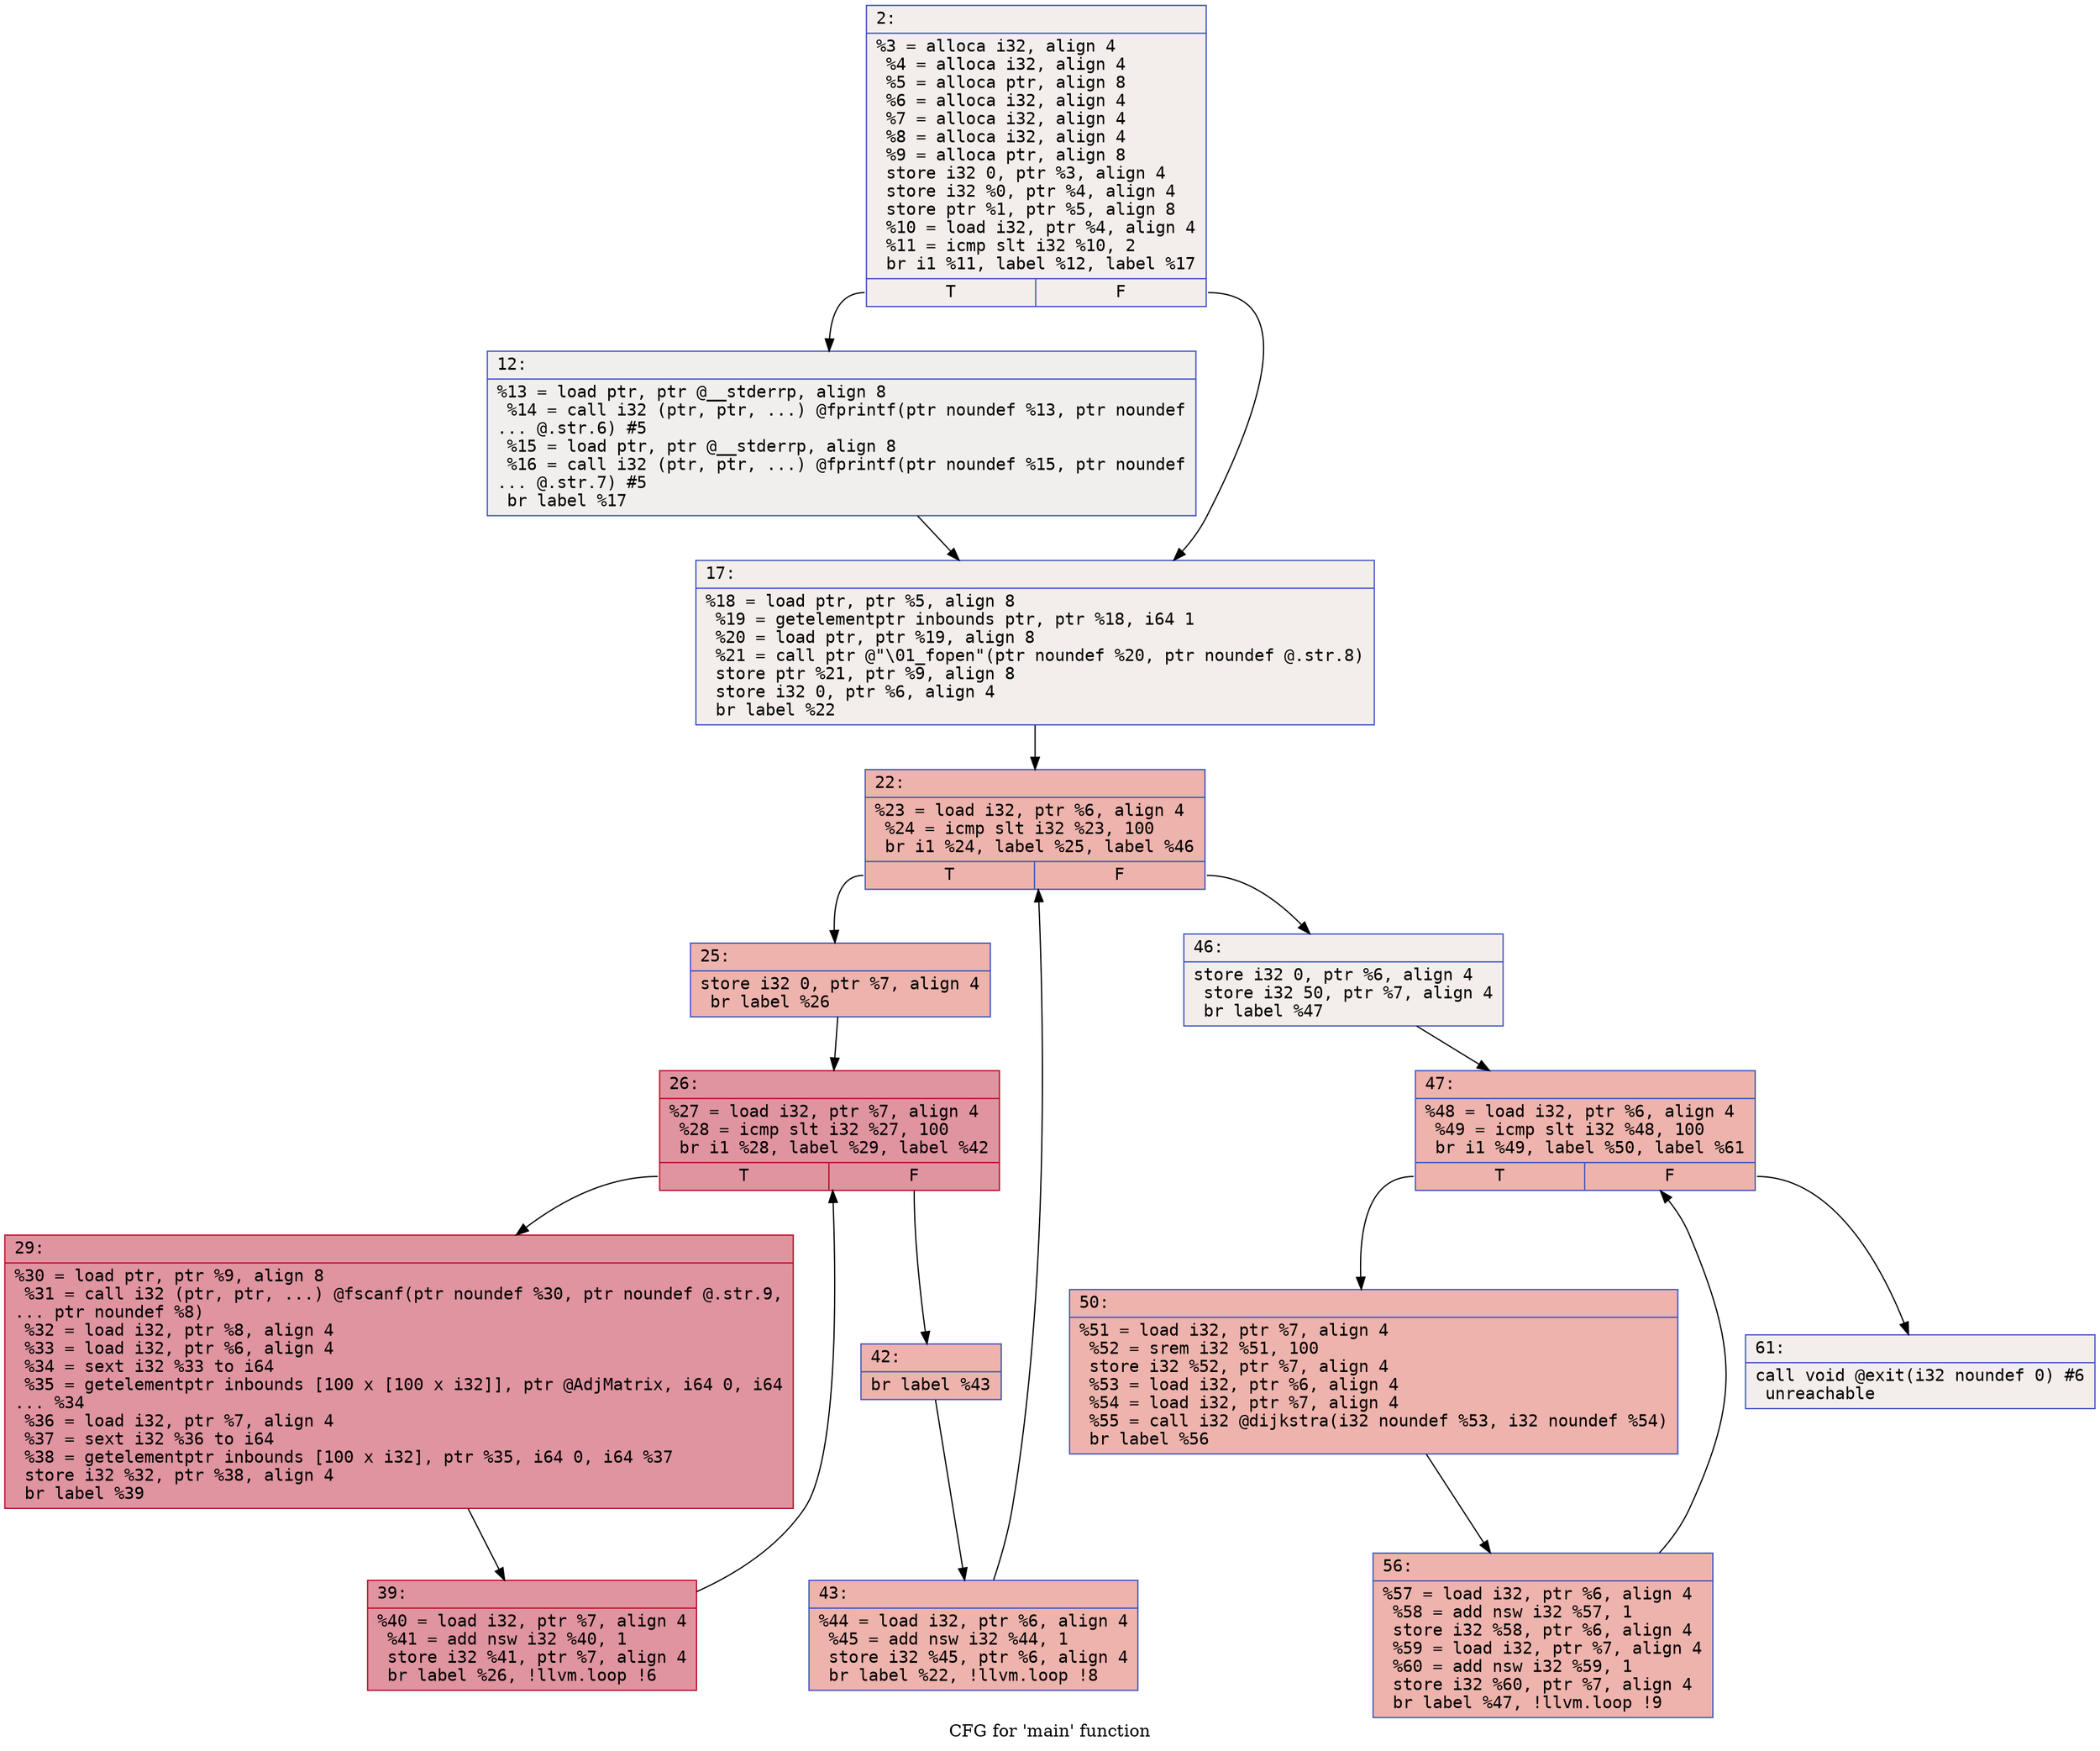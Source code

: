 digraph "CFG for 'main' function" {
	label="CFG for 'main' function";

	Node0x6000035d2d50 [shape=record,color="#3d50c3ff", style=filled, fillcolor="#e5d8d170" fontname="Courier",label="{2:\l|  %3 = alloca i32, align 4\l  %4 = alloca i32, align 4\l  %5 = alloca ptr, align 8\l  %6 = alloca i32, align 4\l  %7 = alloca i32, align 4\l  %8 = alloca i32, align 4\l  %9 = alloca ptr, align 8\l  store i32 0, ptr %3, align 4\l  store i32 %0, ptr %4, align 4\l  store ptr %1, ptr %5, align 8\l  %10 = load i32, ptr %4, align 4\l  %11 = icmp slt i32 %10, 2\l  br i1 %11, label %12, label %17\l|{<s0>T|<s1>F}}"];
	Node0x6000035d2d50:s0 -> Node0x6000035d2da0[tooltip="2 -> 12\nProbability 50.00%" ];
	Node0x6000035d2d50:s1 -> Node0x6000035d2df0[tooltip="2 -> 17\nProbability 50.00%" ];
	Node0x6000035d2da0 [shape=record,color="#3d50c3ff", style=filled, fillcolor="#e0dbd870" fontname="Courier",label="{12:\l|  %13 = load ptr, ptr @__stderrp, align 8\l  %14 = call i32 (ptr, ptr, ...) @fprintf(ptr noundef %13, ptr noundef\l... @.str.6) #5\l  %15 = load ptr, ptr @__stderrp, align 8\l  %16 = call i32 (ptr, ptr, ...) @fprintf(ptr noundef %15, ptr noundef\l... @.str.7) #5\l  br label %17\l}"];
	Node0x6000035d2da0 -> Node0x6000035d2df0[tooltip="12 -> 17\nProbability 100.00%" ];
	Node0x6000035d2df0 [shape=record,color="#3d50c3ff", style=filled, fillcolor="#e5d8d170" fontname="Courier",label="{17:\l|  %18 = load ptr, ptr %5, align 8\l  %19 = getelementptr inbounds ptr, ptr %18, i64 1\l  %20 = load ptr, ptr %19, align 8\l  %21 = call ptr @\"\\01_fopen\"(ptr noundef %20, ptr noundef @.str.8)\l  store ptr %21, ptr %9, align 8\l  store i32 0, ptr %6, align 4\l  br label %22\l}"];
	Node0x6000035d2df0 -> Node0x6000035d2e40[tooltip="17 -> 22\nProbability 100.00%" ];
	Node0x6000035d2e40 [shape=record,color="#3d50c3ff", style=filled, fillcolor="#d6524470" fontname="Courier",label="{22:\l|  %23 = load i32, ptr %6, align 4\l  %24 = icmp slt i32 %23, 100\l  br i1 %24, label %25, label %46\l|{<s0>T|<s1>F}}"];
	Node0x6000035d2e40:s0 -> Node0x6000035d2e90[tooltip="22 -> 25\nProbability 100.00%" ];
	Node0x6000035d2e40:s1 -> Node0x6000035d3070[tooltip="22 -> 46\nProbability 0.00%" ];
	Node0x6000035d2e90 [shape=record,color="#3d50c3ff", style=filled, fillcolor="#d6524470" fontname="Courier",label="{25:\l|  store i32 0, ptr %7, align 4\l  br label %26\l}"];
	Node0x6000035d2e90 -> Node0x6000035d2ee0[tooltip="25 -> 26\nProbability 100.00%" ];
	Node0x6000035d2ee0 [shape=record,color="#b70d28ff", style=filled, fillcolor="#b70d2870" fontname="Courier",label="{26:\l|  %27 = load i32, ptr %7, align 4\l  %28 = icmp slt i32 %27, 100\l  br i1 %28, label %29, label %42\l|{<s0>T|<s1>F}}"];
	Node0x6000035d2ee0:s0 -> Node0x6000035d2f30[tooltip="26 -> 29\nProbability 96.88%" ];
	Node0x6000035d2ee0:s1 -> Node0x6000035d2fd0[tooltip="26 -> 42\nProbability 3.12%" ];
	Node0x6000035d2f30 [shape=record,color="#b70d28ff", style=filled, fillcolor="#b70d2870" fontname="Courier",label="{29:\l|  %30 = load ptr, ptr %9, align 8\l  %31 = call i32 (ptr, ptr, ...) @fscanf(ptr noundef %30, ptr noundef @.str.9,\l... ptr noundef %8)\l  %32 = load i32, ptr %8, align 4\l  %33 = load i32, ptr %6, align 4\l  %34 = sext i32 %33 to i64\l  %35 = getelementptr inbounds [100 x [100 x i32]], ptr @AdjMatrix, i64 0, i64\l... %34\l  %36 = load i32, ptr %7, align 4\l  %37 = sext i32 %36 to i64\l  %38 = getelementptr inbounds [100 x i32], ptr %35, i64 0, i64 %37\l  store i32 %32, ptr %38, align 4\l  br label %39\l}"];
	Node0x6000035d2f30 -> Node0x6000035d2f80[tooltip="29 -> 39\nProbability 100.00%" ];
	Node0x6000035d2f80 [shape=record,color="#b70d28ff", style=filled, fillcolor="#b70d2870" fontname="Courier",label="{39:\l|  %40 = load i32, ptr %7, align 4\l  %41 = add nsw i32 %40, 1\l  store i32 %41, ptr %7, align 4\l  br label %26, !llvm.loop !6\l}"];
	Node0x6000035d2f80 -> Node0x6000035d2ee0[tooltip="39 -> 26\nProbability 100.00%" ];
	Node0x6000035d2fd0 [shape=record,color="#3d50c3ff", style=filled, fillcolor="#d6524470" fontname="Courier",label="{42:\l|  br label %43\l}"];
	Node0x6000035d2fd0 -> Node0x6000035d3020[tooltip="42 -> 43\nProbability 100.00%" ];
	Node0x6000035d3020 [shape=record,color="#3d50c3ff", style=filled, fillcolor="#d6524470" fontname="Courier",label="{43:\l|  %44 = load i32, ptr %6, align 4\l  %45 = add nsw i32 %44, 1\l  store i32 %45, ptr %6, align 4\l  br label %22, !llvm.loop !8\l}"];
	Node0x6000035d3020 -> Node0x6000035d2e40[tooltip="43 -> 22\nProbability 100.00%" ];
	Node0x6000035d3070 [shape=record,color="#3d50c3ff", style=filled, fillcolor="#e5d8d170" fontname="Courier",label="{46:\l|  store i32 0, ptr %6, align 4\l  store i32 50, ptr %7, align 4\l  br label %47\l}"];
	Node0x6000035d3070 -> Node0x6000035d30c0[tooltip="46 -> 47\nProbability 100.00%" ];
	Node0x6000035d30c0 [shape=record,color="#3d50c3ff", style=filled, fillcolor="#d6524470" fontname="Courier",label="{47:\l|  %48 = load i32, ptr %6, align 4\l  %49 = icmp slt i32 %48, 100\l  br i1 %49, label %50, label %61\l|{<s0>T|<s1>F}}"];
	Node0x6000035d30c0:s0 -> Node0x6000035d3110[tooltip="47 -> 50\nProbability 100.00%" ];
	Node0x6000035d30c0:s1 -> Node0x6000035d31b0[tooltip="47 -> 61\nProbability 0.00%" ];
	Node0x6000035d3110 [shape=record,color="#3d50c3ff", style=filled, fillcolor="#d6524470" fontname="Courier",label="{50:\l|  %51 = load i32, ptr %7, align 4\l  %52 = srem i32 %51, 100\l  store i32 %52, ptr %7, align 4\l  %53 = load i32, ptr %6, align 4\l  %54 = load i32, ptr %7, align 4\l  %55 = call i32 @dijkstra(i32 noundef %53, i32 noundef %54)\l  br label %56\l}"];
	Node0x6000035d3110 -> Node0x6000035d3160[tooltip="50 -> 56\nProbability 100.00%" ];
	Node0x6000035d3160 [shape=record,color="#3d50c3ff", style=filled, fillcolor="#d6524470" fontname="Courier",label="{56:\l|  %57 = load i32, ptr %6, align 4\l  %58 = add nsw i32 %57, 1\l  store i32 %58, ptr %6, align 4\l  %59 = load i32, ptr %7, align 4\l  %60 = add nsw i32 %59, 1\l  store i32 %60, ptr %7, align 4\l  br label %47, !llvm.loop !9\l}"];
	Node0x6000035d3160 -> Node0x6000035d30c0[tooltip="56 -> 47\nProbability 100.00%" ];
	Node0x6000035d31b0 [shape=record,color="#3d50c3ff", style=filled, fillcolor="#e5d8d170" fontname="Courier",label="{61:\l|  call void @exit(i32 noundef 0) #6\l  unreachable\l}"];
}
